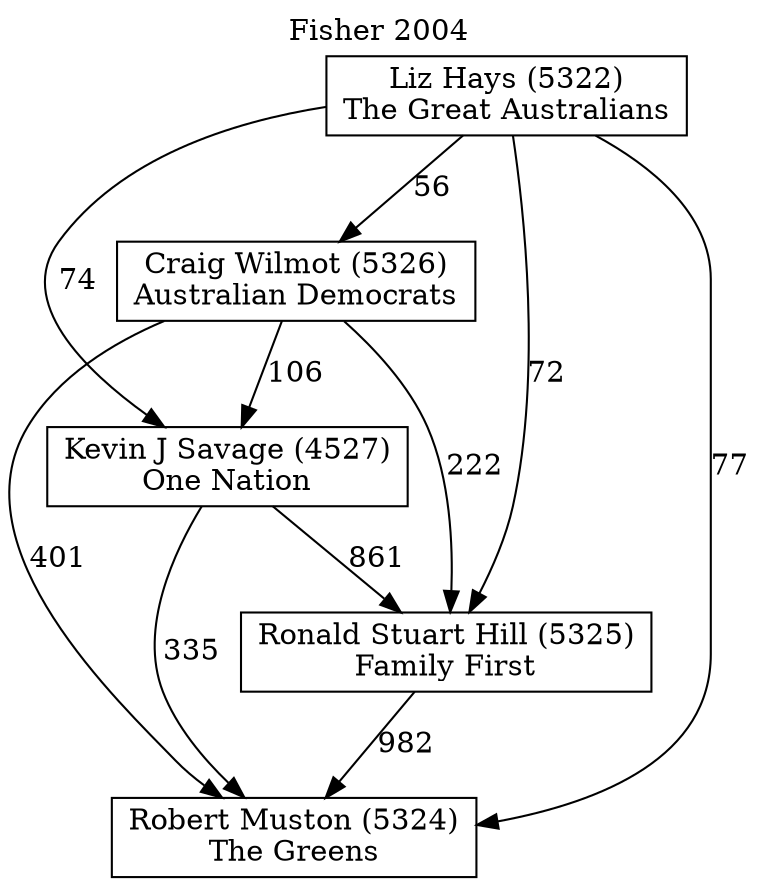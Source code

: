 // House preference flow
digraph "Robert Muston (5324)_Fisher_2004" {
	graph [label="Fisher 2004" labelloc=t mclimit=10]
	node [shape=box]
	"Robert Muston (5324)" [label="Robert Muston (5324)
The Greens"]
	"Ronald Stuart Hill (5325)" [label="Ronald Stuart Hill (5325)
Family First"]
	"Kevin J Savage (4527)" [label="Kevin J Savage (4527)
One Nation"]
	"Craig Wilmot (5326)" [label="Craig Wilmot (5326)
Australian Democrats"]
	"Liz Hays (5322)" [label="Liz Hays (5322)
The Great Australians"]
	"Robert Muston (5324)" [label="Robert Muston (5324)
The Greens"]
	"Kevin J Savage (4527)" [label="Kevin J Savage (4527)
One Nation"]
	"Craig Wilmot (5326)" [label="Craig Wilmot (5326)
Australian Democrats"]
	"Liz Hays (5322)" [label="Liz Hays (5322)
The Great Australians"]
	"Robert Muston (5324)" [label="Robert Muston (5324)
The Greens"]
	"Craig Wilmot (5326)" [label="Craig Wilmot (5326)
Australian Democrats"]
	"Liz Hays (5322)" [label="Liz Hays (5322)
The Great Australians"]
	"Robert Muston (5324)" [label="Robert Muston (5324)
The Greens"]
	"Liz Hays (5322)" [label="Liz Hays (5322)
The Great Australians"]
	"Liz Hays (5322)" [label="Liz Hays (5322)
The Great Australians"]
	"Craig Wilmot (5326)" [label="Craig Wilmot (5326)
Australian Democrats"]
	"Liz Hays (5322)" [label="Liz Hays (5322)
The Great Australians"]
	"Liz Hays (5322)" [label="Liz Hays (5322)
The Great Australians"]
	"Kevin J Savage (4527)" [label="Kevin J Savage (4527)
One Nation"]
	"Craig Wilmot (5326)" [label="Craig Wilmot (5326)
Australian Democrats"]
	"Liz Hays (5322)" [label="Liz Hays (5322)
The Great Australians"]
	"Kevin J Savage (4527)" [label="Kevin J Savage (4527)
One Nation"]
	"Liz Hays (5322)" [label="Liz Hays (5322)
The Great Australians"]
	"Liz Hays (5322)" [label="Liz Hays (5322)
The Great Australians"]
	"Craig Wilmot (5326)" [label="Craig Wilmot (5326)
Australian Democrats"]
	"Liz Hays (5322)" [label="Liz Hays (5322)
The Great Australians"]
	"Liz Hays (5322)" [label="Liz Hays (5322)
The Great Australians"]
	"Ronald Stuart Hill (5325)" [label="Ronald Stuart Hill (5325)
Family First"]
	"Kevin J Savage (4527)" [label="Kevin J Savage (4527)
One Nation"]
	"Craig Wilmot (5326)" [label="Craig Wilmot (5326)
Australian Democrats"]
	"Liz Hays (5322)" [label="Liz Hays (5322)
The Great Australians"]
	"Ronald Stuart Hill (5325)" [label="Ronald Stuart Hill (5325)
Family First"]
	"Craig Wilmot (5326)" [label="Craig Wilmot (5326)
Australian Democrats"]
	"Liz Hays (5322)" [label="Liz Hays (5322)
The Great Australians"]
	"Ronald Stuart Hill (5325)" [label="Ronald Stuart Hill (5325)
Family First"]
	"Liz Hays (5322)" [label="Liz Hays (5322)
The Great Australians"]
	"Liz Hays (5322)" [label="Liz Hays (5322)
The Great Australians"]
	"Craig Wilmot (5326)" [label="Craig Wilmot (5326)
Australian Democrats"]
	"Liz Hays (5322)" [label="Liz Hays (5322)
The Great Australians"]
	"Liz Hays (5322)" [label="Liz Hays (5322)
The Great Australians"]
	"Kevin J Savage (4527)" [label="Kevin J Savage (4527)
One Nation"]
	"Craig Wilmot (5326)" [label="Craig Wilmot (5326)
Australian Democrats"]
	"Liz Hays (5322)" [label="Liz Hays (5322)
The Great Australians"]
	"Kevin J Savage (4527)" [label="Kevin J Savage (4527)
One Nation"]
	"Liz Hays (5322)" [label="Liz Hays (5322)
The Great Australians"]
	"Liz Hays (5322)" [label="Liz Hays (5322)
The Great Australians"]
	"Craig Wilmot (5326)" [label="Craig Wilmot (5326)
Australian Democrats"]
	"Liz Hays (5322)" [label="Liz Hays (5322)
The Great Australians"]
	"Liz Hays (5322)" [label="Liz Hays (5322)
The Great Australians"]
	"Ronald Stuart Hill (5325)" -> "Robert Muston (5324)" [label=982]
	"Kevin J Savage (4527)" -> "Ronald Stuart Hill (5325)" [label=861]
	"Craig Wilmot (5326)" -> "Kevin J Savage (4527)" [label=106]
	"Liz Hays (5322)" -> "Craig Wilmot (5326)" [label=56]
	"Kevin J Savage (4527)" -> "Robert Muston (5324)" [label=335]
	"Craig Wilmot (5326)" -> "Robert Muston (5324)" [label=401]
	"Liz Hays (5322)" -> "Robert Muston (5324)" [label=77]
	"Liz Hays (5322)" -> "Kevin J Savage (4527)" [label=74]
	"Craig Wilmot (5326)" -> "Ronald Stuart Hill (5325)" [label=222]
	"Liz Hays (5322)" -> "Ronald Stuart Hill (5325)" [label=72]
}
